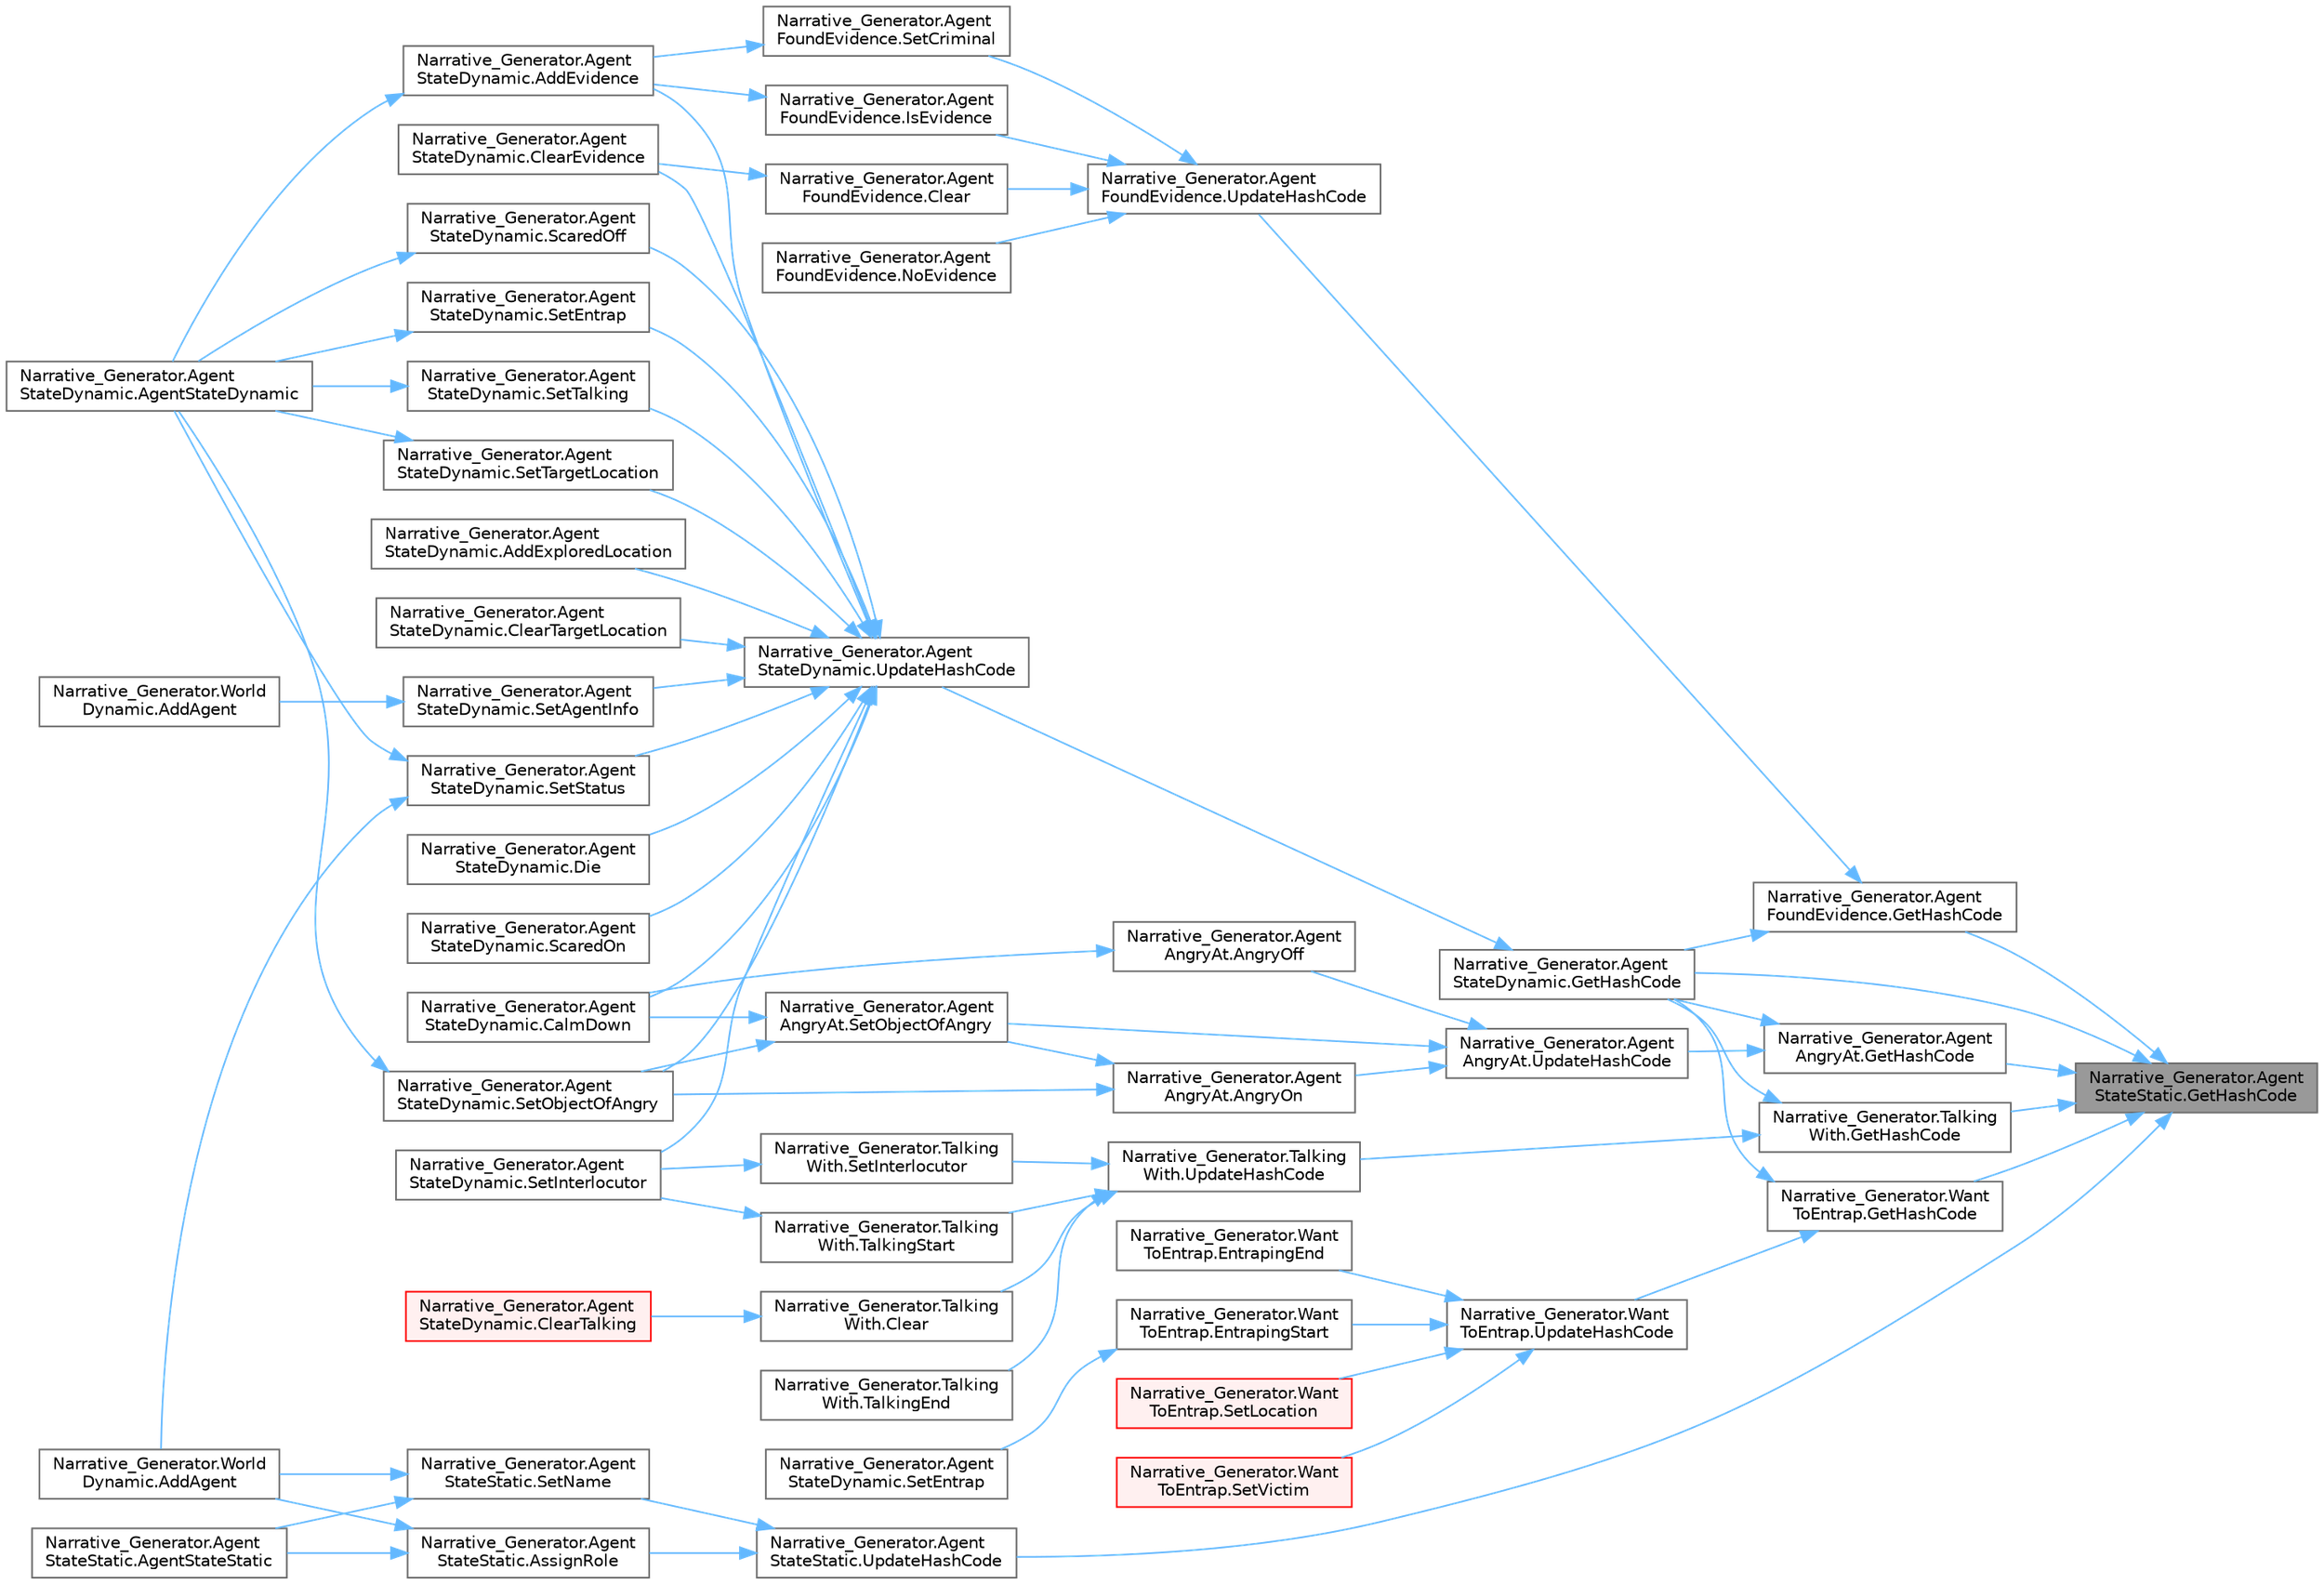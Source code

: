 digraph "Narrative_Generator.AgentStateStatic.GetHashCode"
{
 // LATEX_PDF_SIZE
  bgcolor="transparent";
  edge [fontname=Helvetica,fontsize=10,labelfontname=Helvetica,labelfontsize=10];
  node [fontname=Helvetica,fontsize=10,shape=box,height=0.2,width=0.4];
  rankdir="RL";
  Node1 [label="Narrative_Generator.Agent\lStateStatic.GetHashCode",height=0.2,width=0.4,color="gray40", fillcolor="grey60", style="filled", fontcolor="black",tooltip="Calculates and returns the hash code of this instance of the static part of the agent's state."];
  Node1 -> Node2 [dir="back",color="steelblue1",style="solid"];
  Node2 [label="Narrative_Generator.Agent\lStateDynamic.GetHashCode",height=0.2,width=0.4,color="grey40", fillcolor="white", style="filled",URL="$class_narrative___generator_1_1_agent_state_dynamic.html#acc89349f24d3eedd35bdd1d13f1fc501",tooltip="Calculates and returns the hash code of this instance of the dynamic part of the agent's state."];
  Node2 -> Node3 [dir="back",color="steelblue1",style="solid"];
  Node3 [label="Narrative_Generator.Agent\lStateDynamic.UpdateHashCode",height=0.2,width=0.4,color="grey40", fillcolor="white", style="filled",URL="$class_narrative___generator_1_1_agent_state_dynamic.html#ae5def9114b62d20b4d3b7811dff71494",tooltip="Updates (refresh) the current hash code value."];
  Node3 -> Node4 [dir="back",color="steelblue1",style="solid"];
  Node4 [label="Narrative_Generator.Agent\lStateDynamic.AddEvidence",height=0.2,width=0.4,color="grey40", fillcolor="white", style="filled",URL="$class_narrative___generator_1_1_agent_state_dynamic.html#af2e9936da42cf34810e62c0c5588ff95",tooltip="A method to give this agent evidence against the specified agent."];
  Node4 -> Node5 [dir="back",color="steelblue1",style="solid"];
  Node5 [label="Narrative_Generator.Agent\lStateDynamic.AgentStateDynamic",height=0.2,width=0.4,color="grey40", fillcolor="white", style="filled",URL="$class_narrative___generator_1_1_agent_state_dynamic.html#a78fead52797d21076991a4ae72b75fc3",tooltip="Constructor with parameters."];
  Node3 -> Node6 [dir="back",color="steelblue1",style="solid"];
  Node6 [label="Narrative_Generator.Agent\lStateDynamic.AddExploredLocation",height=0.2,width=0.4,color="grey40", fillcolor="white", style="filled",URL="$class_narrative___generator_1_1_agent_state_dynamic.html#af8999c41fc11b2f706a43d0ba8e84485",tooltip="A method that allows to add information about the specified location to the list of explored location..."];
  Node3 -> Node7 [dir="back",color="steelblue1",style="solid"];
  Node7 [label="Narrative_Generator.Agent\lStateDynamic.CalmDown",height=0.2,width=0.4,color="grey40", fillcolor="white", style="filled",URL="$class_narrative___generator_1_1_agent_state_dynamic.html#a497521944d62ee6c1a22c8649625bf0c",tooltip="A method that allows to clear the information that the this agent is angry with some other agent (del..."];
  Node3 -> Node8 [dir="back",color="steelblue1",style="solid"];
  Node8 [label="Narrative_Generator.Agent\lStateDynamic.ClearEvidence",height=0.2,width=0.4,color="grey40", fillcolor="white", style="filled",URL="$class_narrative___generator_1_1_agent_state_dynamic.html#af1ac132bbeaf5885eef4725e4571651d",tooltip="Clears information about evidence against other agents from this agent (deletes it)."];
  Node3 -> Node9 [dir="back",color="steelblue1",style="solid"];
  Node9 [label="Narrative_Generator.Agent\lStateDynamic.ClearTargetLocation",height=0.2,width=0.4,color="grey40", fillcolor="white", style="filled",URL="$class_narrative___generator_1_1_agent_state_dynamic.html#aedd4f0d93cc617edd8cc6c716e0c3c8b",tooltip="A method that allows to clear information about the target location of this agent (delete it)."];
  Node3 -> Node10 [dir="back",color="steelblue1",style="solid"];
  Node10 [label="Narrative_Generator.Agent\lStateDynamic.Die",height=0.2,width=0.4,color="grey40", fillcolor="white", style="filled",URL="$class_narrative___generator_1_1_agent_state_dynamic.html#a900895c3c2e579ace59598b288506858",tooltip="The method that sets the status value to false (dead)."];
  Node3 -> Node11 [dir="back",color="steelblue1",style="solid"];
  Node11 [label="Narrative_Generator.Agent\lStateDynamic.ScaredOff",height=0.2,width=0.4,color="grey40", fillcolor="white", style="filled",URL="$class_narrative___generator_1_1_agent_state_dynamic.html#a5f5bff214ecebb3c68f6d8c1b2587bdf",tooltip="Get out the agent from the \"Scared\" state."];
  Node11 -> Node5 [dir="back",color="steelblue1",style="solid"];
  Node3 -> Node12 [dir="back",color="steelblue1",style="solid"];
  Node12 [label="Narrative_Generator.Agent\lStateDynamic.ScaredOn",height=0.2,width=0.4,color="grey40", fillcolor="white", style="filled",URL="$class_narrative___generator_1_1_agent_state_dynamic.html#acc4abc187967367db4526e1262b29df5",tooltip="Puts the agent in the \"Scared\" state."];
  Node3 -> Node13 [dir="back",color="steelblue1",style="solid"];
  Node13 [label="Narrative_Generator.Agent\lStateDynamic.SetAgentInfo",height=0.2,width=0.4,color="grey40", fillcolor="white", style="filled",URL="$class_narrative___generator_1_1_agent_state_dynamic.html#af11c7183a01ec494cdf98de24755cbad",tooltip="Assigns static (unchanging) information about this agent."];
  Node13 -> Node14 [dir="back",color="steelblue1",style="solid"];
  Node14 [label="Narrative_Generator.World\lDynamic.AddAgent",height=0.2,width=0.4,color="grey40", fillcolor="white", style="filled",URL="$class_narrative___generator_1_1_world_dynamic.html#a6c60b2be40667d15cfce67b5597337a8",tooltip="Add the agent to the existing collection of agents using only the specified role and name."];
  Node3 -> Node15 [dir="back",color="steelblue1",style="solid"];
  Node15 [label="Narrative_Generator.Agent\lStateDynamic.SetEntrap",height=0.2,width=0.4,color="grey40", fillcolor="white", style="filled",URL="$class_narrative___generator_1_1_agent_state_dynamic.html#a761d1df953e052641c030de0aef6accd",tooltip="A method that allows to assign this agent an object that stores information about whether he wants to..."];
  Node15 -> Node5 [dir="back",color="steelblue1",style="solid"];
  Node3 -> Node16 [dir="back",color="steelblue1",style="solid"];
  Node16 [label="Narrative_Generator.Agent\lStateDynamic.SetInterlocutor",height=0.2,width=0.4,color="grey40", fillcolor="white", style="filled",URL="$class_narrative___generator_1_1_agent_state_dynamic.html#aae14c62bbd77a916a1b2d24f2e6fe43e",tooltip="A method that allows an agent to start a conversation with another agent and remember this fact (whil..."];
  Node3 -> Node17 [dir="back",color="steelblue1",style="solid"];
  Node17 [label="Narrative_Generator.Agent\lStateDynamic.SetObjectOfAngry",height=0.2,width=0.4,color="grey40", fillcolor="white", style="filled",URL="$class_narrative___generator_1_1_agent_state_dynamic.html#ad59176331a9c868a59db5a0c0605ba79",tooltip="A method that allows to set the agent with which this agent will be angry."];
  Node17 -> Node5 [dir="back",color="steelblue1",style="solid"];
  Node3 -> Node18 [dir="back",color="steelblue1",style="solid"];
  Node18 [label="Narrative_Generator.Agent\lStateDynamic.SetStatus",height=0.2,width=0.4,color="grey40", fillcolor="white", style="filled",URL="$class_narrative___generator_1_1_agent_state_dynamic.html#a1047c9144806e09d1b3acb89bdfbd58a",tooltip="The method that sets the agent's status."];
  Node18 -> Node19 [dir="back",color="steelblue1",style="solid"];
  Node19 [label="Narrative_Generator.World\lDynamic.AddAgent",height=0.2,width=0.4,color="grey40", fillcolor="white", style="filled",URL="$class_narrative___generator_1_1_world_dynamic.html#a19164f64cb621f2e203ab43da59ccb14",tooltip="Adding an agent, basic information about it is specified in separate parameters."];
  Node18 -> Node5 [dir="back",color="steelblue1",style="solid"];
  Node3 -> Node20 [dir="back",color="steelblue1",style="solid"];
  Node20 [label="Narrative_Generator.Agent\lStateDynamic.SetTalking",height=0.2,width=0.4,color="grey40", fillcolor="white", style="filled",URL="$class_narrative___generator_1_1_agent_state_dynamic.html#a748151fddf1d98e1a8745ba06742d9ef",tooltip="A method that allows to assign an object that stores information about whether the agent is talking n..."];
  Node20 -> Node5 [dir="back",color="steelblue1",style="solid"];
  Node3 -> Node21 [dir="back",color="steelblue1",style="solid"];
  Node21 [label="Narrative_Generator.Agent\lStateDynamic.SetTargetLocation",height=0.2,width=0.4,color="grey40", fillcolor="white", style="filled",URL="$class_narrative___generator_1_1_agent_state_dynamic.html#aad781fa5023d43e5c792602e6283b8b3",tooltip="A method that allows to set the target location for the agent (the one he wants to go to)."];
  Node21 -> Node5 [dir="back",color="steelblue1",style="solid"];
  Node1 -> Node22 [dir="back",color="steelblue1",style="solid"];
  Node22 [label="Narrative_Generator.Agent\lAngryAt.GetHashCode",height=0.2,width=0.4,color="grey40", fillcolor="white", style="filled",URL="$class_narrative___generator_1_1_agent_angry_at.html#a1b3c042c55edb49b40586cc2f248c83b",tooltip="Calculates and returns the hash code of this instance of the AgentAngryAt."];
  Node22 -> Node2 [dir="back",color="steelblue1",style="solid"];
  Node22 -> Node23 [dir="back",color="steelblue1",style="solid"];
  Node23 [label="Narrative_Generator.Agent\lAngryAt.UpdateHashCode",height=0.2,width=0.4,color="grey40", fillcolor="white", style="filled",URL="$class_narrative___generator_1_1_agent_angry_at.html#ae6f9736ba8234bcbc4bc4ee4a1acfa63",tooltip="Updates (refresh) the current hash code value."];
  Node23 -> Node24 [dir="back",color="steelblue1",style="solid"];
  Node24 [label="Narrative_Generator.Agent\lAngryAt.AngryOff",height=0.2,width=0.4,color="grey40", fillcolor="white", style="filled",URL="$class_narrative___generator_1_1_agent_angry_at.html#aa6bf4afcc75d3014ccbb3b1fee461bdb",tooltip="Sets the angry state to false."];
  Node24 -> Node7 [dir="back",color="steelblue1",style="solid"];
  Node23 -> Node25 [dir="back",color="steelblue1",style="solid"];
  Node25 [label="Narrative_Generator.Agent\lAngryAt.AngryOn",height=0.2,width=0.4,color="grey40", fillcolor="white", style="filled",URL="$class_narrative___generator_1_1_agent_angry_at.html#af6375138875eb5f610e3d8e967ce4a87",tooltip="Sets the angry state to true."];
  Node25 -> Node17 [dir="back",color="steelblue1",style="solid"];
  Node25 -> Node26 [dir="back",color="steelblue1",style="solid"];
  Node26 [label="Narrative_Generator.Agent\lAngryAt.SetObjectOfAngry",height=0.2,width=0.4,color="grey40", fillcolor="white", style="filled",URL="$class_narrative___generator_1_1_agent_angry_at.html#a45ad82f3e65cf06319e4cab7baa7f1ae",tooltip="Assigns an agent that this agent is angry with."];
  Node26 -> Node7 [dir="back",color="steelblue1",style="solid"];
  Node26 -> Node17 [dir="back",color="steelblue1",style="solid"];
  Node23 -> Node26 [dir="back",color="steelblue1",style="solid"];
  Node1 -> Node27 [dir="back",color="steelblue1",style="solid"];
  Node27 [label="Narrative_Generator.Agent\lFoundEvidence.GetHashCode",height=0.2,width=0.4,color="grey40", fillcolor="white", style="filled",URL="$class_narrative___generator_1_1_agent_found_evidence.html#a44e1bbe8c16ffaa694befd9bb2ebc25b",tooltip="Calculates and returns the hash code of this instance of the AgentFoundEvidence."];
  Node27 -> Node2 [dir="back",color="steelblue1",style="solid"];
  Node27 -> Node28 [dir="back",color="steelblue1",style="solid"];
  Node28 [label="Narrative_Generator.Agent\lFoundEvidence.UpdateHashCode",height=0.2,width=0.4,color="grey40", fillcolor="white", style="filled",URL="$class_narrative___generator_1_1_agent_found_evidence.html#af7434ee7eb10f7a205b119daf2cad3f1",tooltip="Updates (refresh) the current hash code value."];
  Node28 -> Node29 [dir="back",color="steelblue1",style="solid"];
  Node29 [label="Narrative_Generator.Agent\lFoundEvidence.Clear",height=0.2,width=0.4,color="grey40", fillcolor="white", style="filled",URL="$class_narrative___generator_1_1_agent_found_evidence.html#ac33205e9a99eb3dd616361fabf155426",tooltip="Clears all information about the found evidence and the agent to which the evidence points (deletes i..."];
  Node29 -> Node8 [dir="back",color="steelblue1",style="solid"];
  Node28 -> Node30 [dir="back",color="steelblue1",style="solid"];
  Node30 [label="Narrative_Generator.Agent\lFoundEvidence.IsEvidence",height=0.2,width=0.4,color="grey40", fillcolor="white", style="filled",URL="$class_narrative___generator_1_1_agent_found_evidence.html#adba87b8bcc7b38edd49ac3323dcd49d5",tooltip="Sets the status of clue detection to True."];
  Node30 -> Node4 [dir="back",color="steelblue1",style="solid"];
  Node28 -> Node31 [dir="back",color="steelblue1",style="solid"];
  Node31 [label="Narrative_Generator.Agent\lFoundEvidence.NoEvidence",height=0.2,width=0.4,color="grey40", fillcolor="white", style="filled",URL="$class_narrative___generator_1_1_agent_found_evidence.html#afdc60ef7f6f8b70129b2444288e4ad4a",tooltip="Sets the status of clue detection to False."];
  Node28 -> Node32 [dir="back",color="steelblue1",style="solid"];
  Node32 [label="Narrative_Generator.Agent\lFoundEvidence.SetCriminal",height=0.2,width=0.4,color="grey40", fillcolor="white", style="filled",URL="$class_narrative___generator_1_1_agent_found_evidence.html#aab9ba53b8a43e6e42d960c439589c227",tooltip="Sets information about the agent against which the evidence points."];
  Node32 -> Node4 [dir="back",color="steelblue1",style="solid"];
  Node1 -> Node33 [dir="back",color="steelblue1",style="solid"];
  Node33 [label="Narrative_Generator.Talking\lWith.GetHashCode",height=0.2,width=0.4,color="grey40", fillcolor="white", style="filled",URL="$class_narrative___generator_1_1_talking_with.html#aa82e04aef67d9d14810dc97313df05fa",tooltip="Calculates and returns the hash code of this instance of the TalkingWith."];
  Node33 -> Node2 [dir="back",color="steelblue1",style="solid"];
  Node33 -> Node34 [dir="back",color="steelblue1",style="solid"];
  Node34 [label="Narrative_Generator.Talking\lWith.UpdateHashCode",height=0.2,width=0.4,color="grey40", fillcolor="white", style="filled",URL="$class_narrative___generator_1_1_talking_with.html#a5e80a55088bd6cd89bc09529d7bdd378",tooltip="Updates (refresh) the current hash code value."];
  Node34 -> Node35 [dir="back",color="steelblue1",style="solid"];
  Node35 [label="Narrative_Generator.Talking\lWith.Clear",height=0.2,width=0.4,color="grey40", fillcolor="white", style="filled",URL="$class_narrative___generator_1_1_talking_with.html#a3e6287047fcb4fc2f6d013eb014a68e1",tooltip="Clears all information about whether this agent is talking and with whom (deletes it)."];
  Node35 -> Node36 [dir="back",color="steelblue1",style="solid"];
  Node36 [label="Narrative_Generator.Agent\lStateDynamic.ClearTalking",height=0.2,width=0.4,color="red", fillcolor="#FFF0F0", style="filled",URL="$class_narrative___generator_1_1_agent_state_dynamic.html#a97403015905338e8d83c5d9435b29963",tooltip="A method to clear information about this agent's conversation."];
  Node34 -> Node38 [dir="back",color="steelblue1",style="solid"];
  Node38 [label="Narrative_Generator.Talking\lWith.SetInterlocutor",height=0.2,width=0.4,color="grey40", fillcolor="white", style="filled",URL="$class_narrative___generator_1_1_talking_with.html#a056551b944cb8d14452ee2f9f780d59c",tooltip="Sets the agent of the interlocutor for this agent."];
  Node38 -> Node16 [dir="back",color="steelblue1",style="solid"];
  Node34 -> Node39 [dir="back",color="steelblue1",style="solid"];
  Node39 [label="Narrative_Generator.Talking\lWith.TalkingEnd",height=0.2,width=0.4,color="grey40", fillcolor="white", style="filled",URL="$class_narrative___generator_1_1_talking_with.html#a30121c411645398177cc8c1edfff26d1",tooltip="Sets the status of the conversation to False."];
  Node34 -> Node40 [dir="back",color="steelblue1",style="solid"];
  Node40 [label="Narrative_Generator.Talking\lWith.TalkingStart",height=0.2,width=0.4,color="grey40", fillcolor="white", style="filled",URL="$class_narrative___generator_1_1_talking_with.html#a570fc76ce31ed1c17c0e8e7b2d958777",tooltip="Sets the status of the conversation to True."];
  Node40 -> Node16 [dir="back",color="steelblue1",style="solid"];
  Node1 -> Node41 [dir="back",color="steelblue1",style="solid"];
  Node41 [label="Narrative_Generator.Want\lToEntrap.GetHashCode",height=0.2,width=0.4,color="grey40", fillcolor="white", style="filled",URL="$class_narrative___generator_1_1_want_to_entrap.html#a0728e38963399986bccffb824cc8f998",tooltip="Calculates and returns the hash code of this instance of the WantToEntrap."];
  Node41 -> Node2 [dir="back",color="steelblue1",style="solid"];
  Node41 -> Node42 [dir="back",color="steelblue1",style="solid"];
  Node42 [label="Narrative_Generator.Want\lToEntrap.UpdateHashCode",height=0.2,width=0.4,color="grey40", fillcolor="white", style="filled",URL="$class_narrative___generator_1_1_want_to_entrap.html#a0ec0cc9ca6b928344ec3102a222d8256",tooltip="Updates (refresh) the current hash code value."];
  Node42 -> Node43 [dir="back",color="steelblue1",style="solid"];
  Node43 [label="Narrative_Generator.Want\lToEntrap.EntrapingEnd",height=0.2,width=0.4,color="grey40", fillcolor="white", style="filled",URL="$class_narrative___generator_1_1_want_to_entrap.html#a189a88e59865ba98ec4d7470fa354249",tooltip="A method that sets the entrap desire status for this agent to False."];
  Node42 -> Node44 [dir="back",color="steelblue1",style="solid"];
  Node44 [label="Narrative_Generator.Want\lToEntrap.EntrapingStart",height=0.2,width=0.4,color="grey40", fillcolor="white", style="filled",URL="$class_narrative___generator_1_1_want_to_entrap.html#a349aa756d87de5f384351cd99cc1487a",tooltip="A method that sets the entrap desire status for this agent to True."];
  Node44 -> Node45 [dir="back",color="steelblue1",style="solid"];
  Node45 [label="Narrative_Generator.Agent\lStateDynamic.SetEntrap",height=0.2,width=0.4,color="grey40", fillcolor="white", style="filled",URL="$class_narrative___generator_1_1_agent_state_dynamic.html#a8de02a1a6594faa7561440f7d4387cda",tooltip="A method that allows this agent to start entrap the specified agent at the specified location."];
  Node42 -> Node46 [dir="back",color="steelblue1",style="solid"];
  Node46 [label="Narrative_Generator.Want\lToEntrap.SetLocation",height=0.2,width=0.4,color="red", fillcolor="#FFF0F0", style="filled",URL="$class_narrative___generator_1_1_want_to_entrap.html#ae62f565fb42225cfed1bd0d4dfcc35cc",tooltip="Sets the target location to which this agent wants to move some other agent."];
  Node42 -> Node48 [dir="back",color="steelblue1",style="solid"];
  Node48 [label="Narrative_Generator.Want\lToEntrap.SetVictim",height=0.2,width=0.4,color="red", fillcolor="#FFF0F0", style="filled",URL="$class_narrative___generator_1_1_want_to_entrap.html#a0b024e8c0f1d4887be6d15daee8b5941",tooltip="Sets the agent that this agent will want to move to some location."];
  Node1 -> Node49 [dir="back",color="steelblue1",style="solid"];
  Node49 [label="Narrative_Generator.Agent\lStateStatic.UpdateHashCode",height=0.2,width=0.4,color="grey40", fillcolor="white", style="filled",URL="$class_narrative___generator_1_1_agent_state_static.html#afb4030bd95ae5b4dbad586fdb6e4f111",tooltip="Updates (refresh) the current hash code value."];
  Node49 -> Node50 [dir="back",color="steelblue1",style="solid"];
  Node50 [label="Narrative_Generator.Agent\lStateStatic.AssignRole",height=0.2,width=0.4,color="grey40", fillcolor="white", style="filled",URL="$class_narrative___generator_1_1_agent_state_static.html#a35afb17595bcc902d0699944a04ac631",tooltip="A method that assigns a role to an agent."];
  Node50 -> Node19 [dir="back",color="steelblue1",style="solid"];
  Node50 -> Node51 [dir="back",color="steelblue1",style="solid"];
  Node51 [label="Narrative_Generator.Agent\lStateStatic.AgentStateStatic",height=0.2,width=0.4,color="grey40", fillcolor="white", style="filled",URL="$class_narrative___generator_1_1_agent_state_static.html#ae181ad784535b49a0a91e4184ea86144",tooltip="Method-constructor of the static part of the agent (with input parameters)."];
  Node49 -> Node52 [dir="back",color="steelblue1",style="solid"];
  Node52 [label="Narrative_Generator.Agent\lStateStatic.SetName",height=0.2,width=0.4,color="grey40", fillcolor="white", style="filled",URL="$class_narrative___generator_1_1_agent_state_static.html#ad50006634536af999ec75020fbac13b7",tooltip="A method that assigns the name of the agent."];
  Node52 -> Node19 [dir="back",color="steelblue1",style="solid"];
  Node52 -> Node51 [dir="back",color="steelblue1",style="solid"];
}
